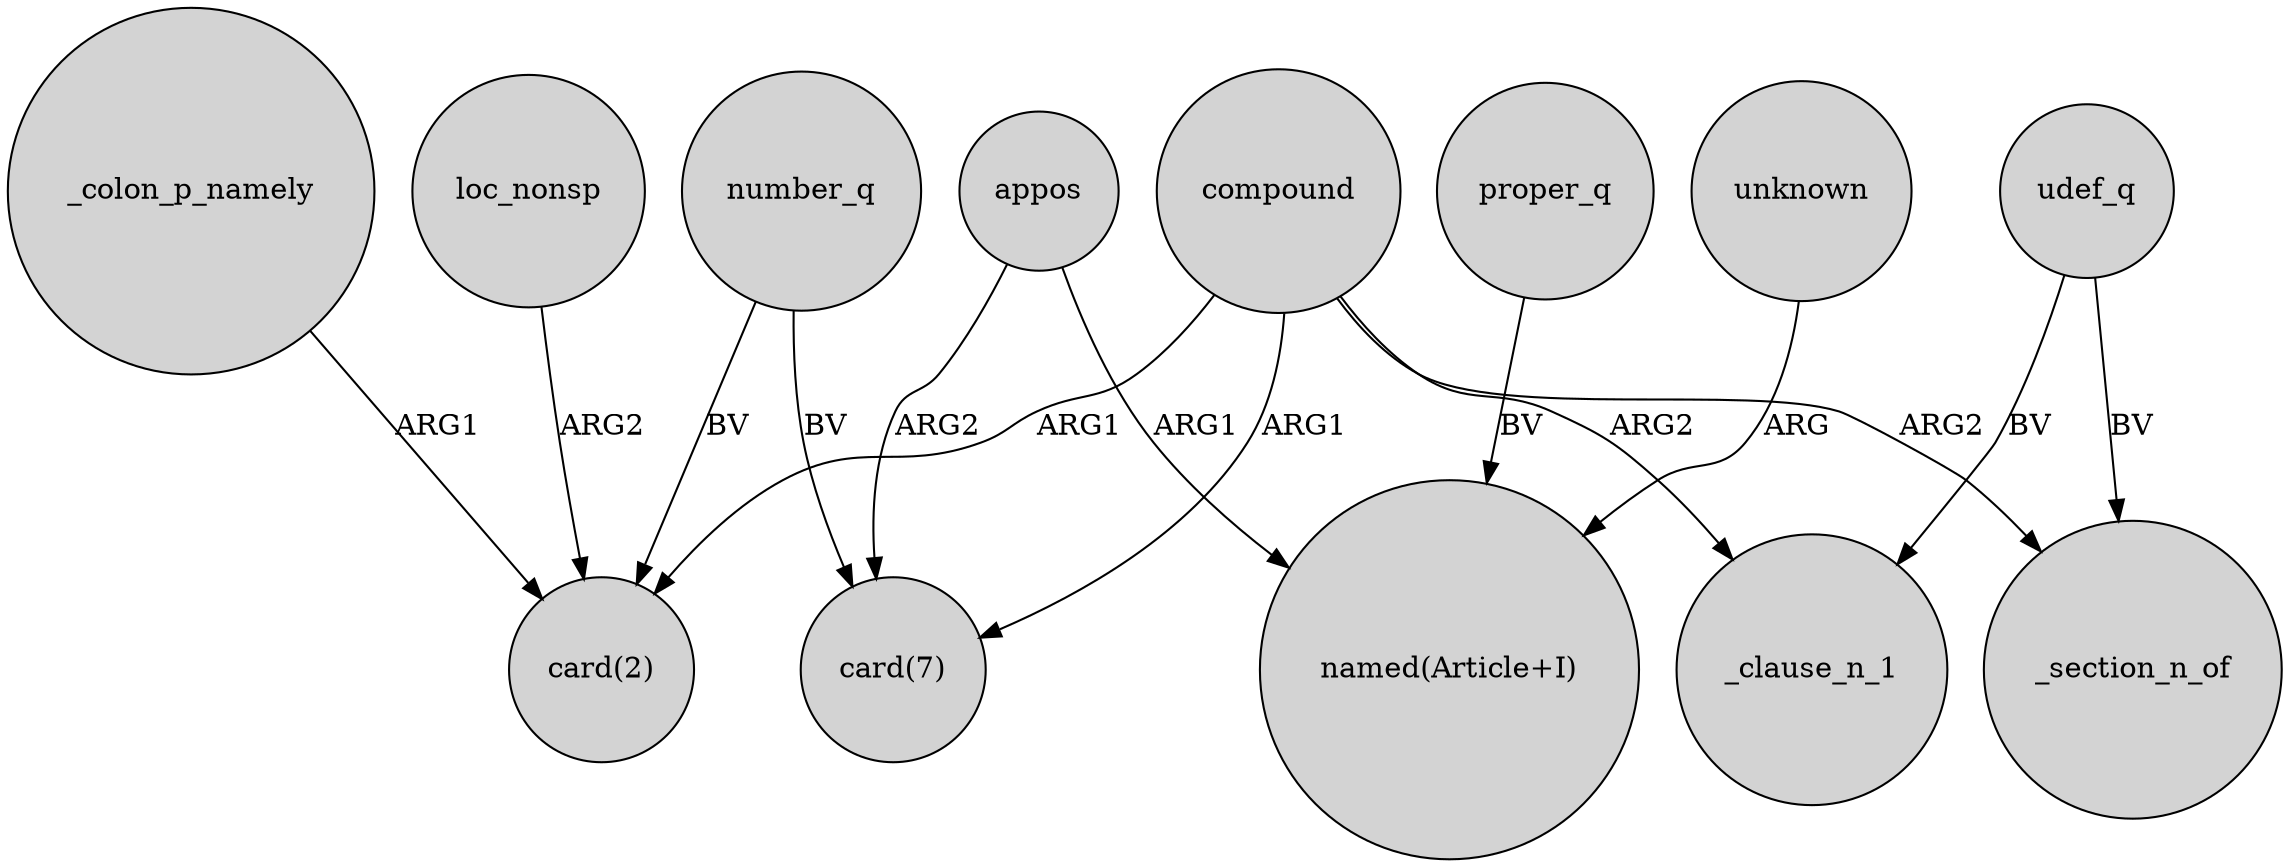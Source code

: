 digraph {
	node [shape=circle style=filled]
	_colon_p_namely -> "card(2)" [label=ARG1]
	appos -> "named(Article+I)" [label=ARG1]
	appos -> "card(7)" [label=ARG2]
	proper_q -> "named(Article+I)" [label=BV]
	unknown -> "named(Article+I)" [label=ARG]
	compound -> _section_n_of [label=ARG2]
	loc_nonsp -> "card(2)" [label=ARG2]
	compound -> "card(2)" [label=ARG1]
	number_q -> "card(2)" [label=BV]
	compound -> _clause_n_1 [label=ARG2]
	compound -> "card(7)" [label=ARG1]
	udef_q -> _section_n_of [label=BV]
	udef_q -> _clause_n_1 [label=BV]
	number_q -> "card(7)" [label=BV]
}
